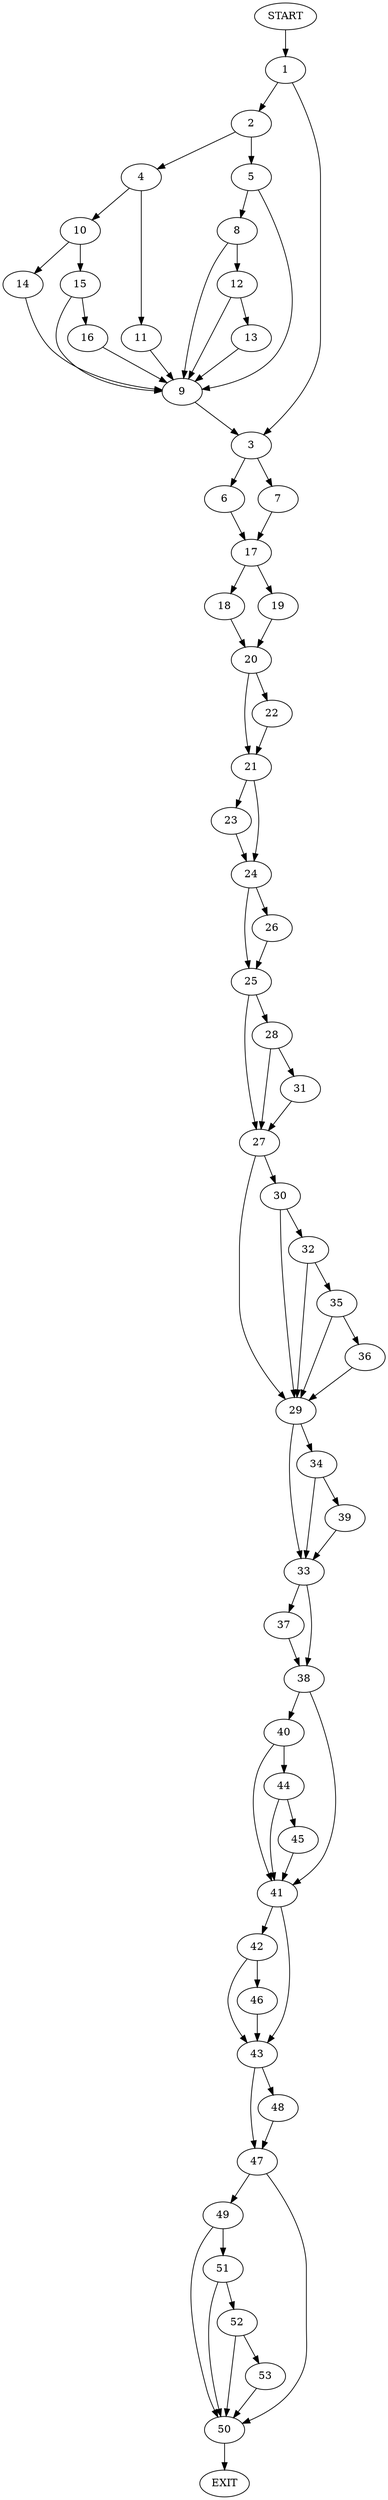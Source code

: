 digraph {
0 [label="START"]
54 [label="EXIT"]
0 -> 1
1 -> 2
1 -> 3
2 -> 4
2 -> 5
3 -> 6
3 -> 7
5 -> 8
5 -> 9
4 -> 10
4 -> 11
9 -> 3
8 -> 9
8 -> 12
12 -> 9
12 -> 13
13 -> 9
11 -> 9
10 -> 14
10 -> 15
14 -> 9
15 -> 16
15 -> 9
16 -> 9
6 -> 17
7 -> 17
17 -> 18
17 -> 19
19 -> 20
18 -> 20
20 -> 21
20 -> 22
21 -> 23
21 -> 24
22 -> 21
23 -> 24
24 -> 25
24 -> 26
25 -> 27
25 -> 28
26 -> 25
27 -> 29
27 -> 30
28 -> 27
28 -> 31
31 -> 27
30 -> 29
30 -> 32
29 -> 33
29 -> 34
32 -> 29
32 -> 35
35 -> 29
35 -> 36
36 -> 29
33 -> 37
33 -> 38
34 -> 33
34 -> 39
39 -> 33
38 -> 40
38 -> 41
37 -> 38
41 -> 42
41 -> 43
40 -> 44
40 -> 41
44 -> 45
44 -> 41
45 -> 41
42 -> 43
42 -> 46
43 -> 47
43 -> 48
46 -> 43
47 -> 49
47 -> 50
48 -> 47
49 -> 51
49 -> 50
50 -> 54
51 -> 50
51 -> 52
52 -> 50
52 -> 53
53 -> 50
}
